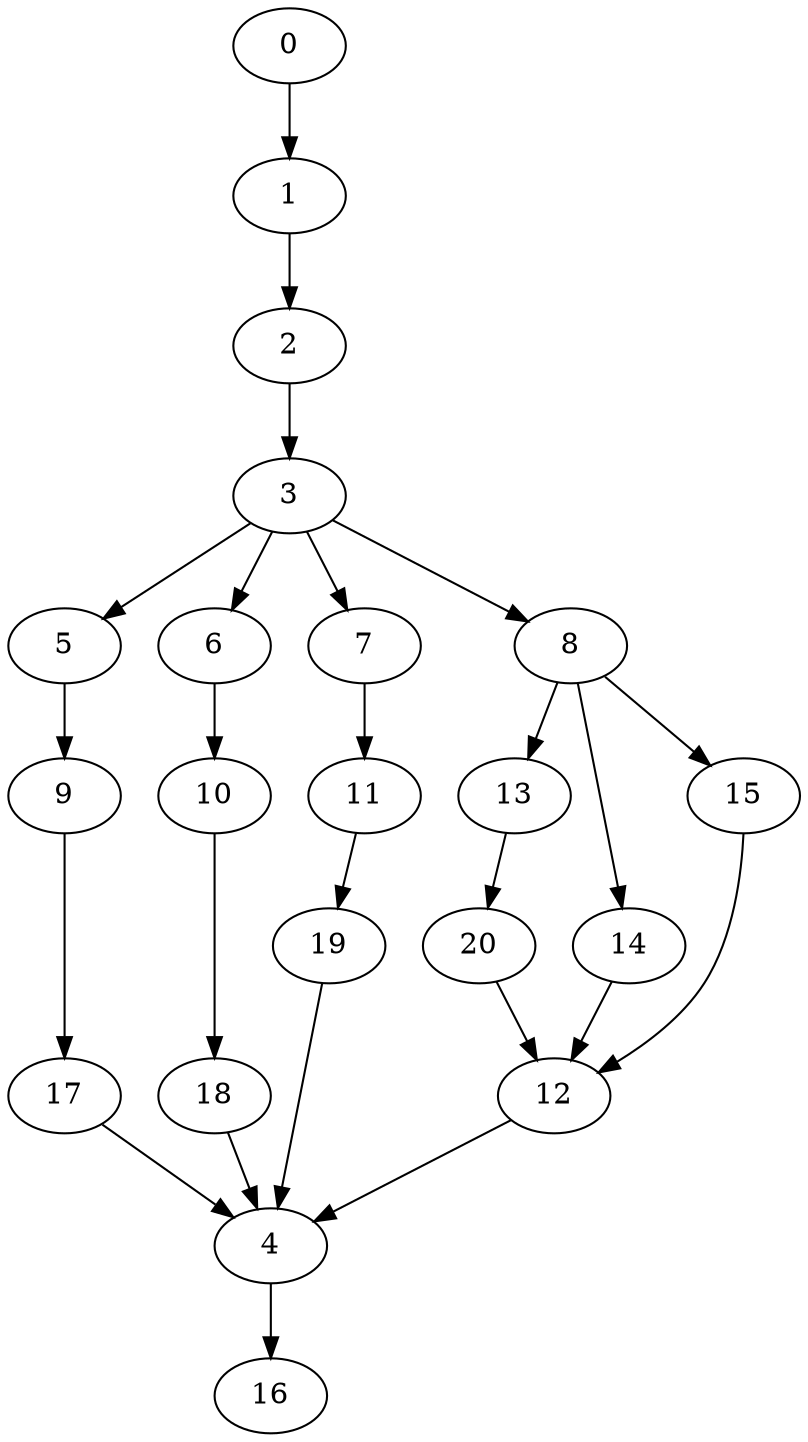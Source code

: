 digraph "SeriesParallel-MaxBf-4_Nodes_21_CCR_9.97_WeightType_Random" {
	0	 [Weight=8];
	1	 [Weight=5];
	0 -> 1	 [Weight=27];
	2	 [Weight=4];
	1 -> 2	 [Weight=46];
	3	 [Weight=6];
	2 -> 3	 [Weight=64];
	5	 [Weight=10];
	3 -> 5	 [Weight=82];
	6	 [Weight=10];
	3 -> 6	 [Weight=55];
	7	 [Weight=2];
	3 -> 7	 [Weight=18];
	8	 [Weight=6];
	3 -> 8	 [Weight=27];
	4	 [Weight=6];
	16	 [Weight=8];
	4 -> 16	 [Weight=27];
	9	 [Weight=10];
	5 -> 9	 [Weight=27];
	10	 [Weight=5];
	6 -> 10	 [Weight=73];
	11	 [Weight=5];
	7 -> 11	 [Weight=55];
	13	 [Weight=9];
	8 -> 13	 [Weight=82];
	14	 [Weight=2];
	8 -> 14	 [Weight=64];
	15	 [Weight=8];
	8 -> 15	 [Weight=27];
	17	 [Weight=9];
	9 -> 17	 [Weight=36];
	18	 [Weight=3];
	10 -> 18	 [Weight=91];
	19	 [Weight=7];
	11 -> 19	 [Weight=91];
	12	 [Weight=8];
	12 -> 4	 [Weight=91];
	20	 [Weight=4];
	13 -> 20	 [Weight=36];
	14 -> 12	 [Weight=18];
	15 -> 12	 [Weight=18];
	17 -> 4	 [Weight=82];
	18 -> 4	 [Weight=91];
	19 -> 4	 [Weight=27];
	20 -> 12	 [Weight=91];
}
